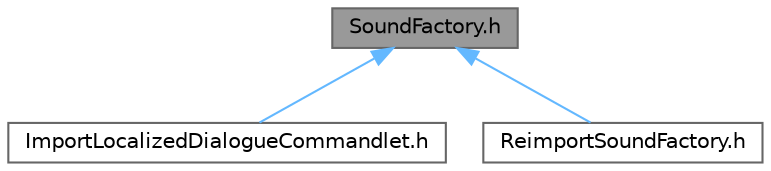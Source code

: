 digraph "SoundFactory.h"
{
 // INTERACTIVE_SVG=YES
 // LATEX_PDF_SIZE
  bgcolor="transparent";
  edge [fontname=Helvetica,fontsize=10,labelfontname=Helvetica,labelfontsize=10];
  node [fontname=Helvetica,fontsize=10,shape=box,height=0.2,width=0.4];
  Node1 [id="Node000001",label="SoundFactory.h",height=0.2,width=0.4,color="gray40", fillcolor="grey60", style="filled", fontcolor="black",tooltip=" "];
  Node1 -> Node2 [id="edge1_Node000001_Node000002",dir="back",color="steelblue1",style="solid",tooltip=" "];
  Node2 [id="Node000002",label="ImportLocalizedDialogueCommandlet.h",height=0.2,width=0.4,color="grey40", fillcolor="white", style="filled",URL="$d6/d47/ImportLocalizedDialogueCommandlet_8h.html",tooltip=" "];
  Node1 -> Node3 [id="edge2_Node000001_Node000003",dir="back",color="steelblue1",style="solid",tooltip=" "];
  Node3 [id="Node000003",label="ReimportSoundFactory.h",height=0.2,width=0.4,color="grey40", fillcolor="white", style="filled",URL="$d6/d5e/ReimportSoundFactory_8h.html",tooltip=" "];
}
